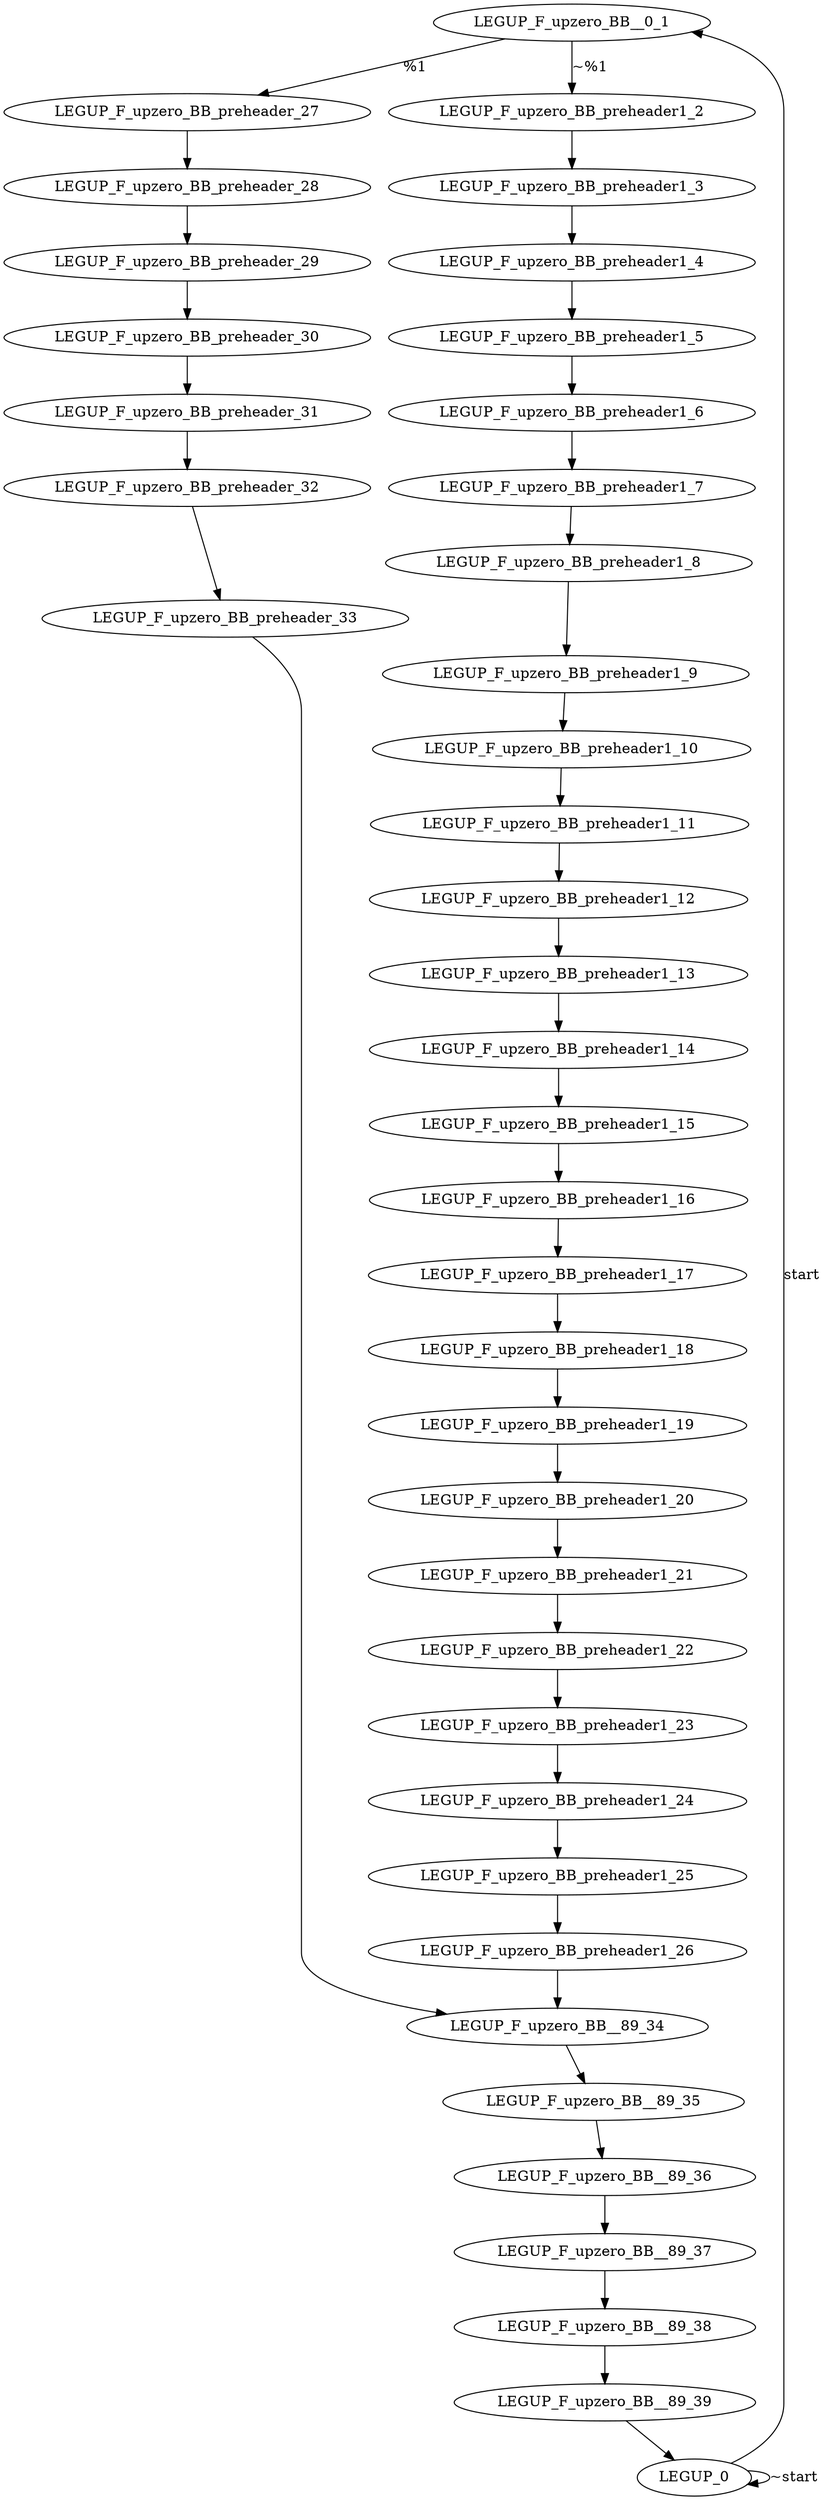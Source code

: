 digraph {
Node0x3ec2550[label="LEGUP_F_upzero_BB__0_1"];
Node0x3ec23b0[label="LEGUP_0"];
Node0x3ec23b0 -> Node0x3ec2550[label="start"];
Node0x3ec23b0 -> Node0x3ec23b0[label="~start"];
Node0x3ec27f0[label="LEGUP_F_upzero_BB_preheader_27"];
Node0x3ec2550 -> Node0x3ec27f0[label="%1"];
Node0x3ec26a0[label="LEGUP_F_upzero_BB_preheader1_2"];
Node0x3ec2550 -> Node0x3ec26a0[label="~%1"];
Node0x3ec2080[label="LEGUP_F_upzero_BB_preheader1_3"];
Node0x3ec26a0 -> Node0x3ec2080;
Node0x3ec2180[label="LEGUP_F_upzero_BB_preheader1_4"];
Node0x3ec2080 -> Node0x3ec2180;
Node0x3ed4650[label="LEGUP_F_upzero_BB_preheader1_5"];
Node0x3ec2180 -> Node0x3ed4650;
Node0x3ed4750[label="LEGUP_F_upzero_BB_preheader1_6"];
Node0x3ed4650 -> Node0x3ed4750;
Node0x3ed4890[label="LEGUP_F_upzero_BB_preheader1_7"];
Node0x3ed4750 -> Node0x3ed4890;
Node0x3ed49d0[label="LEGUP_F_upzero_BB_preheader1_8"];
Node0x3ed4890 -> Node0x3ed49d0;
Node0x3ed4b10[label="LEGUP_F_upzero_BB_preheader1_9"];
Node0x3ed49d0 -> Node0x3ed4b10;
Node0x3ed4c50[label="LEGUP_F_upzero_BB_preheader1_10"];
Node0x3ed4b10 -> Node0x3ed4c50;
Node0x3ed4d90[label="LEGUP_F_upzero_BB_preheader1_11"];
Node0x3ed4c50 -> Node0x3ed4d90;
Node0x3ed4ed0[label="LEGUP_F_upzero_BB_preheader1_12"];
Node0x3ed4d90 -> Node0x3ed4ed0;
Node0x3ed5010[label="LEGUP_F_upzero_BB_preheader1_13"];
Node0x3ed4ed0 -> Node0x3ed5010;
Node0x3ed5150[label="LEGUP_F_upzero_BB_preheader1_14"];
Node0x3ed5010 -> Node0x3ed5150;
Node0x3ed5290[label="LEGUP_F_upzero_BB_preheader1_15"];
Node0x3ed5150 -> Node0x3ed5290;
Node0x3ed53d0[label="LEGUP_F_upzero_BB_preheader1_16"];
Node0x3ed5290 -> Node0x3ed53d0;
Node0x3ed5510[label="LEGUP_F_upzero_BB_preheader1_17"];
Node0x3ed53d0 -> Node0x3ed5510;
Node0x3ed5650[label="LEGUP_F_upzero_BB_preheader1_18"];
Node0x3ed5510 -> Node0x3ed5650;
Node0x3ed5790[label="LEGUP_F_upzero_BB_preheader1_19"];
Node0x3ed5650 -> Node0x3ed5790;
Node0x3ed58d0[label="LEGUP_F_upzero_BB_preheader1_20"];
Node0x3ed5790 -> Node0x3ed58d0;
Node0x3ed5a10[label="LEGUP_F_upzero_BB_preheader1_21"];
Node0x3ed58d0 -> Node0x3ed5a10;
Node0x3ed5b50[label="LEGUP_F_upzero_BB_preheader1_22"];
Node0x3ed5a10 -> Node0x3ed5b50;
Node0x3ed5c90[label="LEGUP_F_upzero_BB_preheader1_23"];
Node0x3ed5b50 -> Node0x3ed5c90;
Node0x3ed5dd0[label="LEGUP_F_upzero_BB_preheader1_24"];
Node0x3ed5c90 -> Node0x3ed5dd0;
Node0x3ed5f10[label="LEGUP_F_upzero_BB_preheader1_25"];
Node0x3ed5dd0 -> Node0x3ed5f10;
Node0x3ed6050[label="LEGUP_F_upzero_BB_preheader1_26"];
Node0x3ed5f10 -> Node0x3ed6050;
Node0x3ec15a0[label="LEGUP_F_upzero_BB__89_34"];
Node0x3ed6050 -> Node0x3ec15a0;
Node0x3ed7040[label="LEGUP_F_upzero_BB_preheader_28"];
Node0x3ec27f0 -> Node0x3ed7040;
Node0x3ed7110[label="LEGUP_F_upzero_BB_preheader_29"];
Node0x3ed7040 -> Node0x3ed7110;
Node0x3ed71e0[label="LEGUP_F_upzero_BB_preheader_30"];
Node0x3ed7110 -> Node0x3ed71e0;
Node0x3ed72b0[label="LEGUP_F_upzero_BB_preheader_31"];
Node0x3ed71e0 -> Node0x3ed72b0;
Node0x3ed7380[label="LEGUP_F_upzero_BB_preheader_32"];
Node0x3ed72b0 -> Node0x3ed7380;
Node0x3ec1730[label="LEGUP_F_upzero_BB_preheader_33"];
Node0x3ed7380 -> Node0x3ec1730;
Node0x3ec1730 -> Node0x3ec15a0;
Node0x3ec1840[label="LEGUP_F_upzero_BB__89_35"];
Node0x3ec15a0 -> Node0x3ec1840;
Node0x3ec1910[label="LEGUP_F_upzero_BB__89_36"];
Node0x3ec1840 -> Node0x3ec1910;
Node0x3ec1a10[label="LEGUP_F_upzero_BB__89_37"];
Node0x3ec1910 -> Node0x3ec1a10;
Node0x3ec1b10[label="LEGUP_F_upzero_BB__89_38"];
Node0x3ec1a10 -> Node0x3ec1b10;
Node0x3ec1c10[label="LEGUP_F_upzero_BB__89_39"];
Node0x3ec1b10 -> Node0x3ec1c10;
Node0x3ec1c10 -> Node0x3ec23b0;
}
